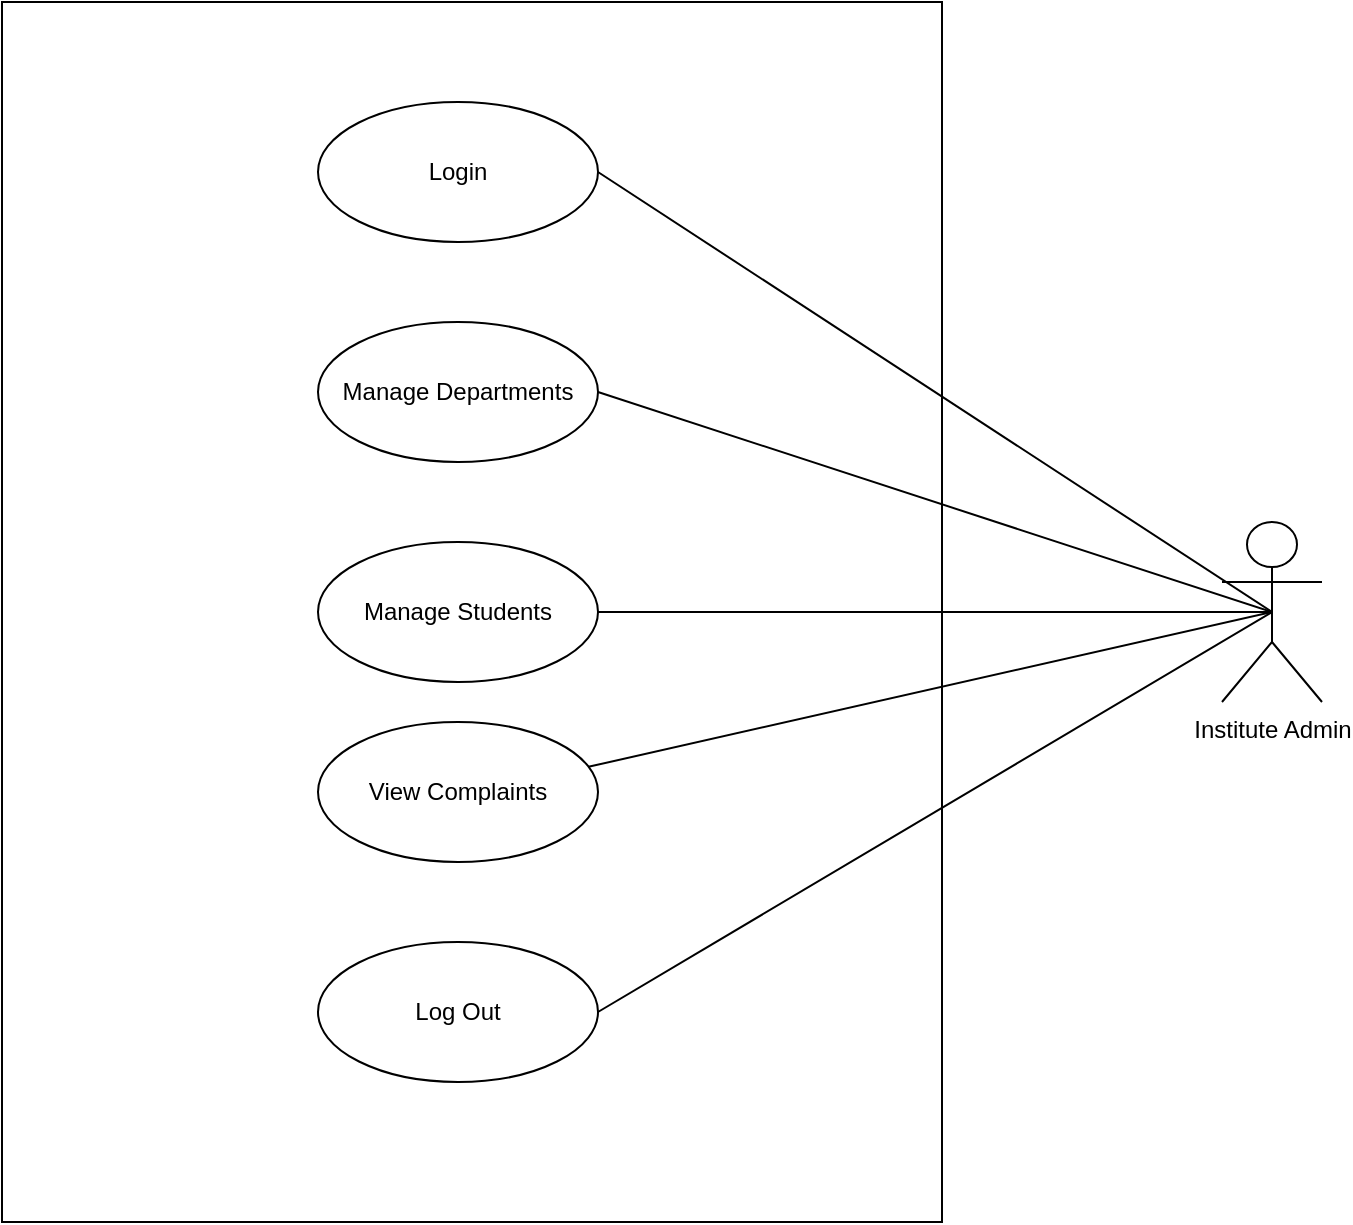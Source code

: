 <mxfile version="21.5.2" type="github">
  <diagram name="Page-1" id="QDP6_12nQGuiboPre8bc">
    <mxGraphModel dx="1050" dy="562" grid="1" gridSize="10" guides="1" tooltips="1" connect="1" arrows="1" fold="1" page="1" pageScale="1" pageWidth="850" pageHeight="1100" math="0" shadow="0">
      <root>
        <mxCell id="0" />
        <mxCell id="1" parent="0" />
        <mxCell id="ciB5Y31d8VwvY759OTdN-1" value="Institute Admin&lt;br&gt;" style="shape=umlActor;verticalLabelPosition=bottom;verticalAlign=top;html=1;outlineConnect=0;" vertex="1" parent="1">
          <mxGeometry x="630" y="300" width="50" height="90" as="geometry" />
        </mxCell>
        <mxCell id="ciB5Y31d8VwvY759OTdN-2" value="" style="rounded=0;whiteSpace=wrap;html=1;" vertex="1" parent="1">
          <mxGeometry x="20" y="40" width="470" height="610" as="geometry" />
        </mxCell>
        <mxCell id="ciB5Y31d8VwvY759OTdN-3" value="Manage Departments" style="ellipse;whiteSpace=wrap;html=1;" vertex="1" parent="1">
          <mxGeometry x="178" y="200" width="140" height="70" as="geometry" />
        </mxCell>
        <mxCell id="ciB5Y31d8VwvY759OTdN-4" value="Manage Students" style="ellipse;whiteSpace=wrap;html=1;" vertex="1" parent="1">
          <mxGeometry x="178" y="310" width="140" height="70" as="geometry" />
        </mxCell>
        <mxCell id="ciB5Y31d8VwvY759OTdN-6" value="Login" style="ellipse;whiteSpace=wrap;html=1;" vertex="1" parent="1">
          <mxGeometry x="178" y="90" width="140" height="70" as="geometry" />
        </mxCell>
        <mxCell id="ciB5Y31d8VwvY759OTdN-7" value="Log Out" style="ellipse;whiteSpace=wrap;html=1;" vertex="1" parent="1">
          <mxGeometry x="178" y="510" width="140" height="70" as="geometry" />
        </mxCell>
        <mxCell id="ciB5Y31d8VwvY759OTdN-8" style="rounded=0;orthogonalLoop=1;jettySize=auto;html=1;endArrow=none;endFill=0;entryX=1;entryY=0.5;entryDx=0;entryDy=0;exitX=0.5;exitY=0.5;exitDx=0;exitDy=0;exitPerimeter=0;" edge="1" parent="1" source="ciB5Y31d8VwvY759OTdN-1" target="ciB5Y31d8VwvY759OTdN-6">
          <mxGeometry relative="1" as="geometry">
            <mxPoint x="550" y="400" as="targetPoint" />
            <mxPoint x="570" y="320" as="sourcePoint" />
          </mxGeometry>
        </mxCell>
        <mxCell id="ciB5Y31d8VwvY759OTdN-9" style="rounded=0;orthogonalLoop=1;jettySize=auto;html=1;endArrow=none;endFill=0;entryX=1;entryY=0.5;entryDx=0;entryDy=0;exitX=0.5;exitY=0.5;exitDx=0;exitDy=0;exitPerimeter=0;" edge="1" parent="1" source="ciB5Y31d8VwvY759OTdN-1" target="ciB5Y31d8VwvY759OTdN-3">
          <mxGeometry relative="1" as="geometry">
            <mxPoint x="338" y="145" as="targetPoint" />
            <mxPoint x="540" y="410" as="sourcePoint" />
          </mxGeometry>
        </mxCell>
        <mxCell id="ciB5Y31d8VwvY759OTdN-10" style="rounded=0;orthogonalLoop=1;jettySize=auto;html=1;endArrow=none;endFill=0;entryX=1;entryY=0.5;entryDx=0;entryDy=0;exitX=0.5;exitY=0.5;exitDx=0;exitDy=0;exitPerimeter=0;" edge="1" parent="1" source="ciB5Y31d8VwvY759OTdN-1" target="ciB5Y31d8VwvY759OTdN-4">
          <mxGeometry relative="1" as="geometry">
            <mxPoint x="348" y="155" as="targetPoint" />
            <mxPoint x="540" y="440" as="sourcePoint" />
          </mxGeometry>
        </mxCell>
        <mxCell id="ciB5Y31d8VwvY759OTdN-12" style="rounded=0;orthogonalLoop=1;jettySize=auto;html=1;endArrow=none;endFill=0;entryX=1;entryY=0.5;entryDx=0;entryDy=0;exitX=0.5;exitY=0.5;exitDx=0;exitDy=0;exitPerimeter=0;" edge="1" parent="1" source="ciB5Y31d8VwvY759OTdN-1" target="ciB5Y31d8VwvY759OTdN-7">
          <mxGeometry relative="1" as="geometry">
            <mxPoint x="388" y="195" as="targetPoint" />
            <mxPoint x="560" y="520" as="sourcePoint" />
          </mxGeometry>
        </mxCell>
        <mxCell id="ciB5Y31d8VwvY759OTdN-13" value="View Complaints" style="ellipse;whiteSpace=wrap;html=1;" vertex="1" parent="1">
          <mxGeometry x="178" y="400" width="140" height="70" as="geometry" />
        </mxCell>
        <mxCell id="ciB5Y31d8VwvY759OTdN-14" style="rounded=0;orthogonalLoop=1;jettySize=auto;html=1;endArrow=none;endFill=0;entryX=0.966;entryY=0.32;entryDx=0;entryDy=0;exitX=0.5;exitY=0.5;exitDx=0;exitDy=0;exitPerimeter=0;entryPerimeter=0;" edge="1" parent="1" source="ciB5Y31d8VwvY759OTdN-1" target="ciB5Y31d8VwvY759OTdN-13">
          <mxGeometry relative="1" as="geometry">
            <mxPoint x="328" y="355" as="targetPoint" />
            <mxPoint x="665" y="475" as="sourcePoint" />
          </mxGeometry>
        </mxCell>
      </root>
    </mxGraphModel>
  </diagram>
</mxfile>
